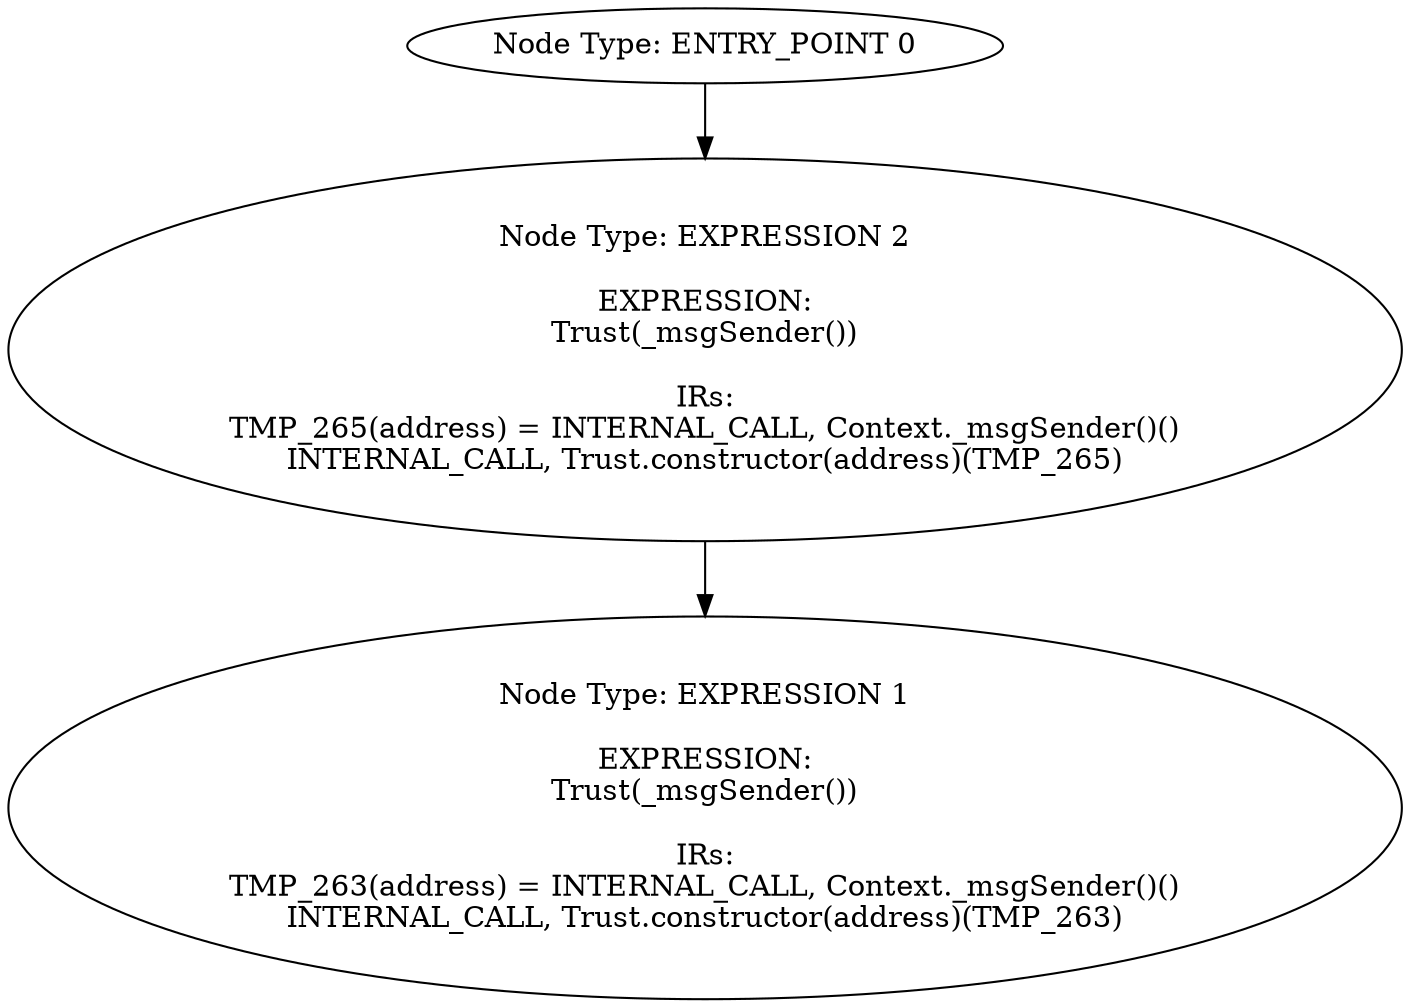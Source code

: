 digraph{
0[label="Node Type: ENTRY_POINT 0
"];
0->2;
1[label="Node Type: EXPRESSION 1

EXPRESSION:
Trust(_msgSender())

IRs:
TMP_263(address) = INTERNAL_CALL, Context._msgSender()()
INTERNAL_CALL, Trust.constructor(address)(TMP_263)"];
2[label="Node Type: EXPRESSION 2

EXPRESSION:
Trust(_msgSender())

IRs:
TMP_265(address) = INTERNAL_CALL, Context._msgSender()()
INTERNAL_CALL, Trust.constructor(address)(TMP_265)"];
2->1;
}
